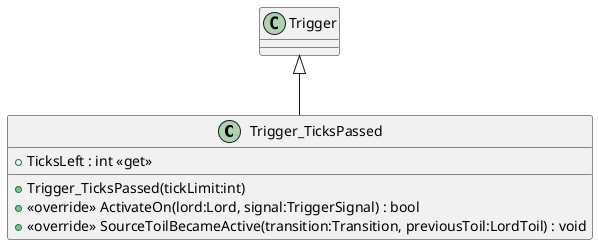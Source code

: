 @startuml
class Trigger_TicksPassed {
    + TicksLeft : int <<get>>
    + Trigger_TicksPassed(tickLimit:int)
    + <<override>> ActivateOn(lord:Lord, signal:TriggerSignal) : bool
    + <<override>> SourceToilBecameActive(transition:Transition, previousToil:LordToil) : void
}
Trigger <|-- Trigger_TicksPassed
@enduml
